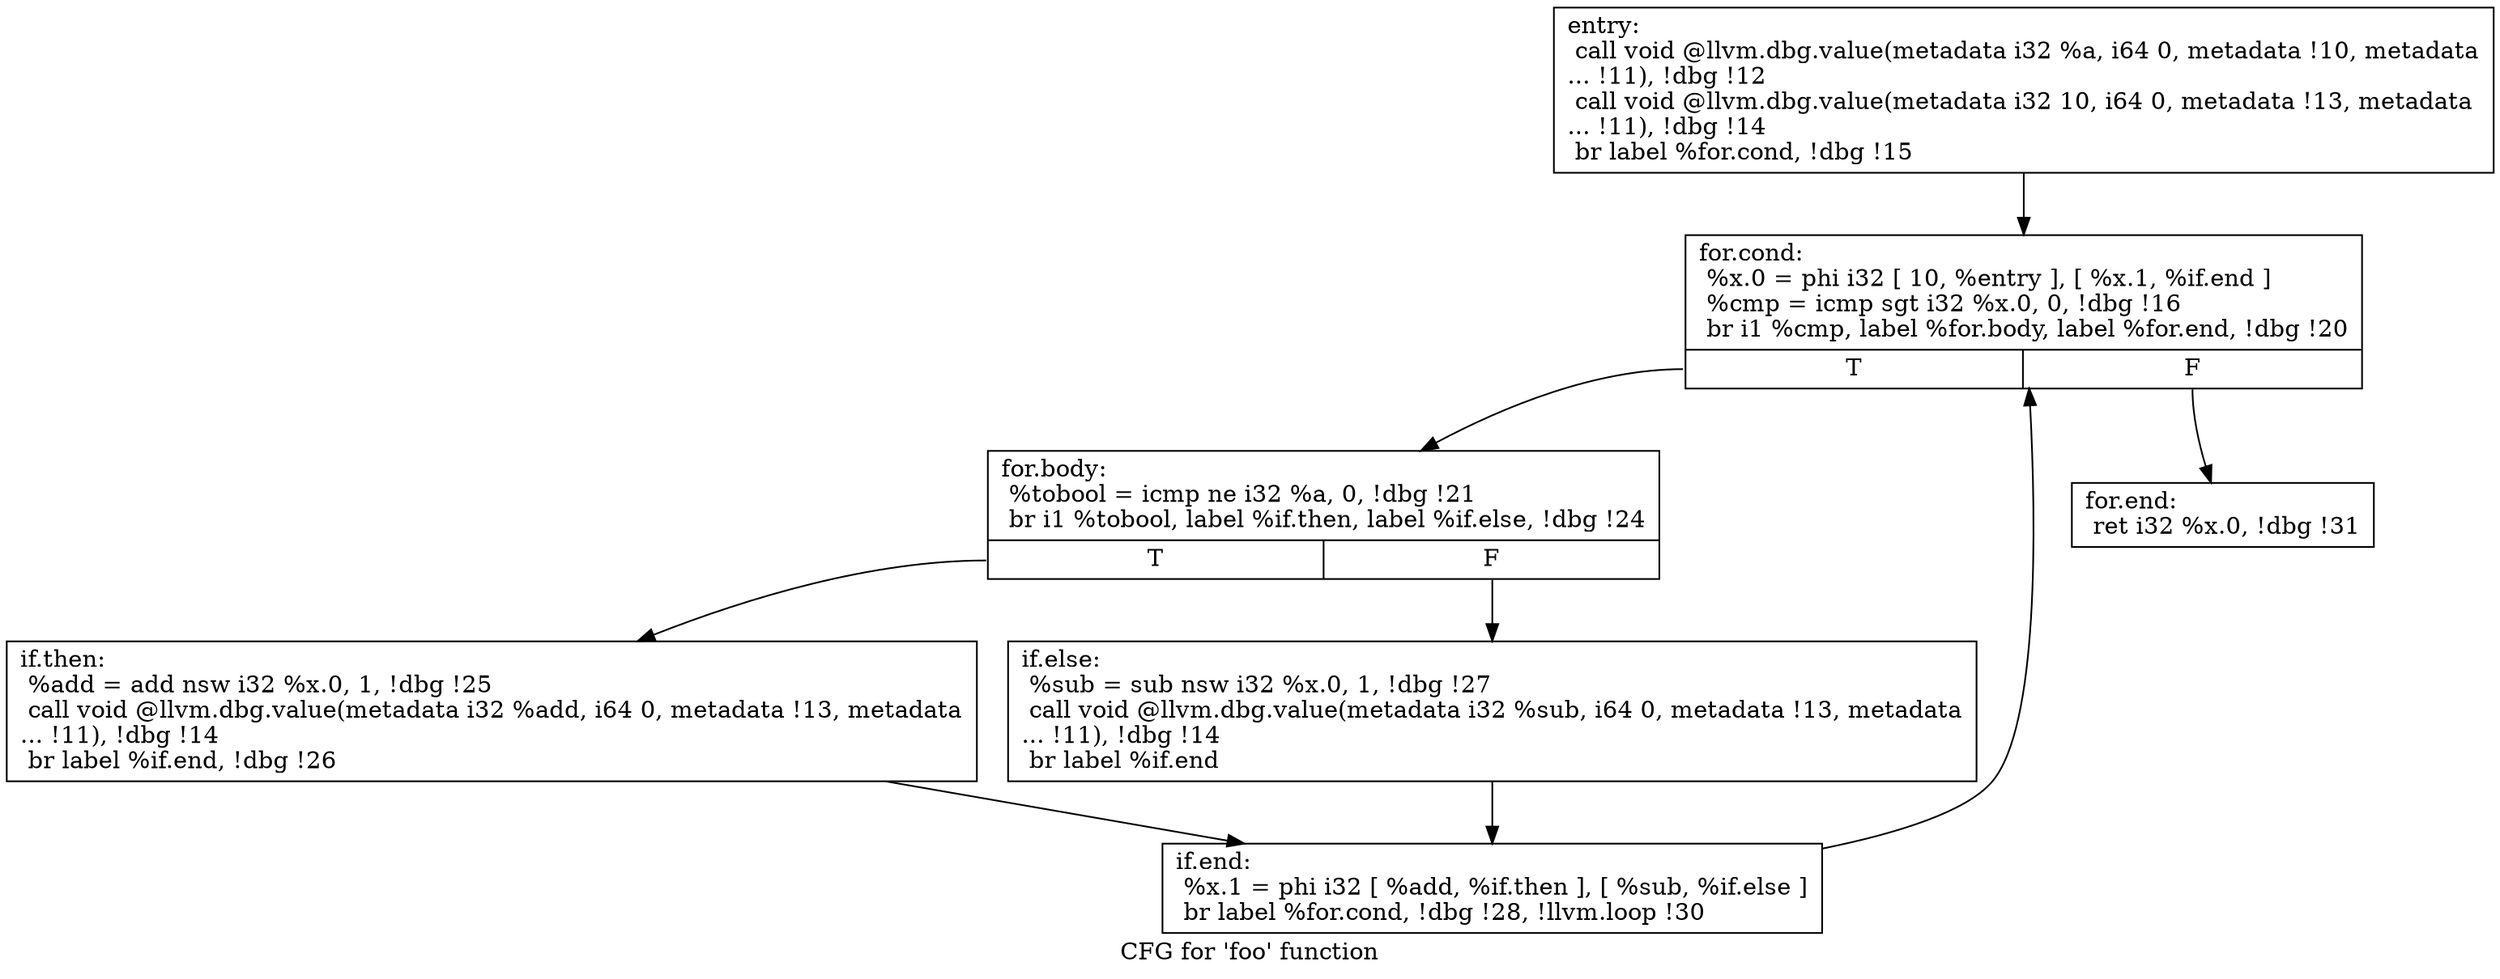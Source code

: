 digraph "CFG for 'foo' function" {
	label="CFG for 'foo' function";

	Node0x6ad9980 [shape=record,label="{entry:\l  call void @llvm.dbg.value(metadata i32 %a, i64 0, metadata !10, metadata\l... !11), !dbg !12\l  call void @llvm.dbg.value(metadata i32 10, i64 0, metadata !13, metadata\l... !11), !dbg !14\l  br label %for.cond, !dbg !15\l}"];
	Node0x6ad9980 -> Node0x6ade260;
	Node0x6ade260 [shape=record,label="{for.cond:                                         \l  %x.0 = phi i32 [ 10, %entry ], [ %x.1, %if.end ]\l  %cmp = icmp sgt i32 %x.0, 0, !dbg !16\l  br i1 %cmp, label %for.body, label %for.end, !dbg !20\l|{<s0>T|<s1>F}}"];
	Node0x6ade260:s0 -> Node0x6ade8f0;
	Node0x6ade260:s1 -> Node0x6ade9b0;
	Node0x6ade8f0 [shape=record,label="{for.body:                                         \l  %tobool = icmp ne i32 %a, 0, !dbg !21\l  br i1 %tobool, label %if.then, label %if.else, !dbg !24\l|{<s0>T|<s1>F}}"];
	Node0x6ade8f0:s0 -> Node0x6af1800;
	Node0x6ade8f0:s1 -> Node0x6af18b0;
	Node0x6af1800 [shape=record,label="{if.then:                                          \l  %add = add nsw i32 %x.0, 1, !dbg !25\l  call void @llvm.dbg.value(metadata i32 %add, i64 0, metadata !13, metadata\l... !11), !dbg !14\l  br label %if.end, !dbg !26\l}"];
	Node0x6af1800 -> Node0x6ade540;
	Node0x6af18b0 [shape=record,label="{if.else:                                          \l  %sub = sub nsw i32 %x.0, 1, !dbg !27\l  call void @llvm.dbg.value(metadata i32 %sub, i64 0, metadata !13, metadata\l... !11), !dbg !14\l  br label %if.end\l}"];
	Node0x6af18b0 -> Node0x6ade540;
	Node0x6ade540 [shape=record,label="{if.end:                                           \l  %x.1 = phi i32 [ %add, %if.then ], [ %sub, %if.else ]\l  br label %for.cond, !dbg !28, !llvm.loop !30\l}"];
	Node0x6ade540 -> Node0x6ade260;
	Node0x6ade9b0 [shape=record,label="{for.end:                                          \l  ret i32 %x.0, !dbg !31\l}"];
}
